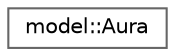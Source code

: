 digraph "Graphical Class Hierarchy"
{
 // LATEX_PDF_SIZE
  bgcolor="transparent";
  edge [fontname=Helvetica,fontsize=10,labelfontname=Helvetica,labelfontsize=10];
  node [fontname=Helvetica,fontsize=10,shape=box,height=0.2,width=0.4];
  rankdir="LR";
  Node0 [label="model::Aura",height=0.2,width=0.4,color="grey40", fillcolor="white", style="filled",URL="$classmodel_1_1_aura.html",tooltip="class Aura -"];
}
